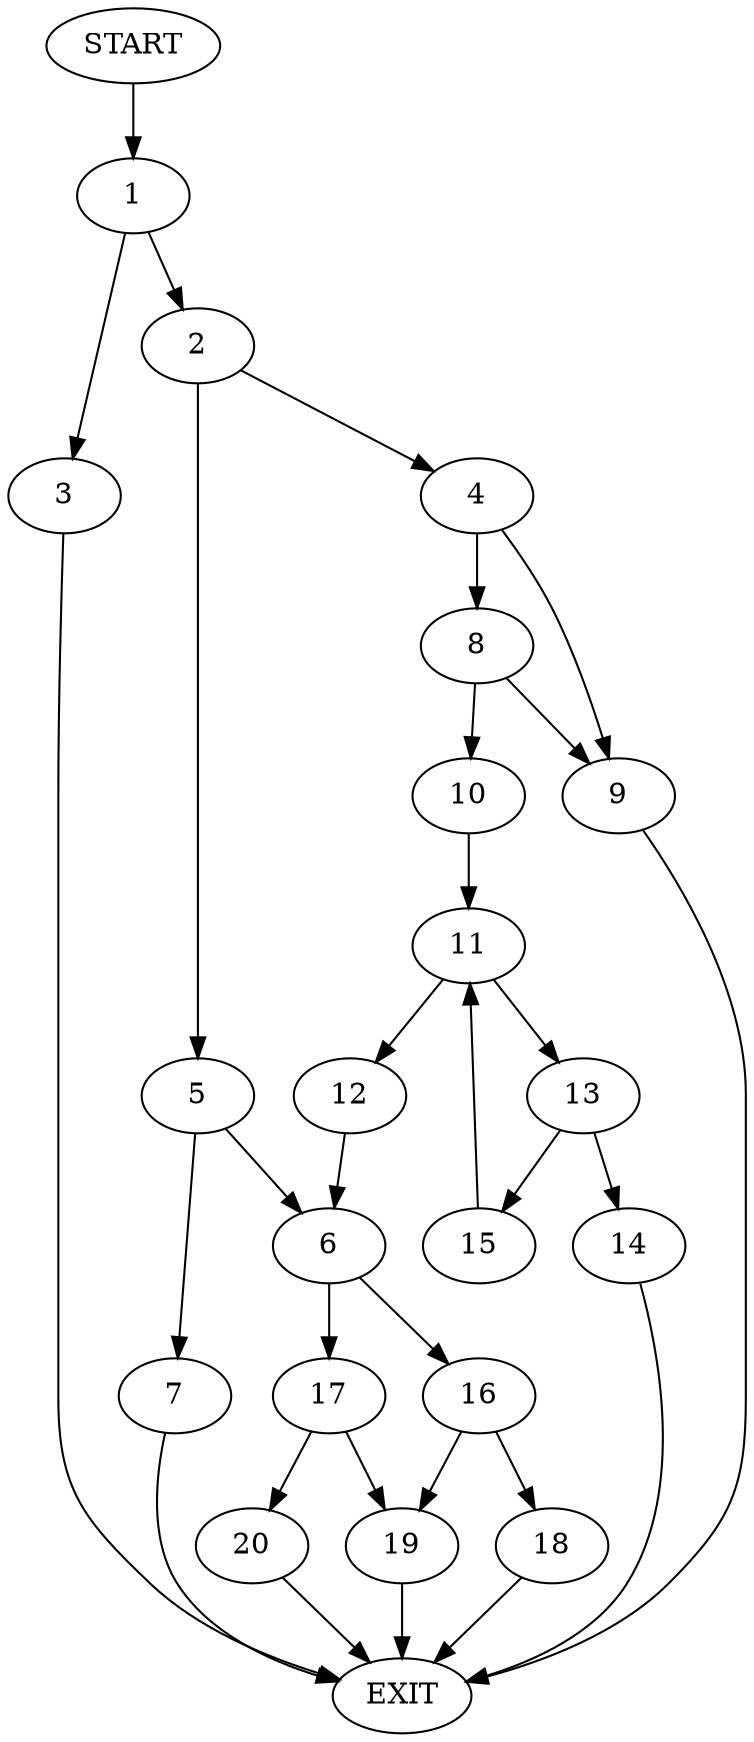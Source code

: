 digraph {
0 [label="START"]
21 [label="EXIT"]
0 -> 1
1 -> 2
1 -> 3
2 -> 4
2 -> 5
3 -> 21
5 -> 6
5 -> 7
4 -> 8
4 -> 9
8 -> 10
8 -> 9
9 -> 21
10 -> 11
11 -> 12
11 -> 13
12 -> 6
13 -> 14
13 -> 15
15 -> 11
14 -> 21
6 -> 16
6 -> 17
7 -> 21
16 -> 18
16 -> 19
17 -> 19
17 -> 20
19 -> 21
18 -> 21
20 -> 21
}
